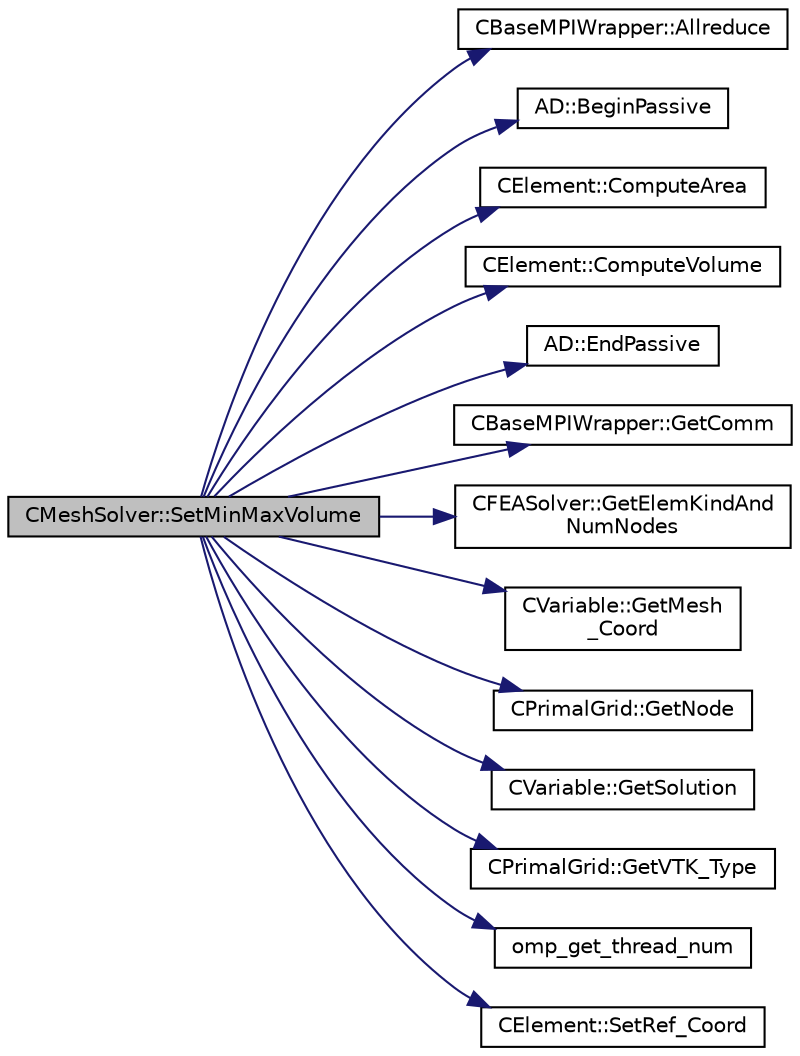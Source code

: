 digraph "CMeshSolver::SetMinMaxVolume"
{
 // LATEX_PDF_SIZE
  edge [fontname="Helvetica",fontsize="10",labelfontname="Helvetica",labelfontsize="10"];
  node [fontname="Helvetica",fontsize="10",shape=record];
  rankdir="LR";
  Node1 [label="CMeshSolver::SetMinMaxVolume",height=0.2,width=0.4,color="black", fillcolor="grey75", style="filled", fontcolor="black",tooltip="Compute the min and max volume of the elements in the domain."];
  Node1 -> Node2 [color="midnightblue",fontsize="10",style="solid",fontname="Helvetica"];
  Node2 [label="CBaseMPIWrapper::Allreduce",height=0.2,width=0.4,color="black", fillcolor="white", style="filled",URL="$classCBaseMPIWrapper.html#a381d4b3738c09d92ee1ae9f89715b541",tooltip=" "];
  Node1 -> Node3 [color="midnightblue",fontsize="10",style="solid",fontname="Helvetica"];
  Node3 [label="AD::BeginPassive",height=0.2,width=0.4,color="black", fillcolor="white", style="filled",URL="$namespaceAD.html#a17303e0b54570243d54732b02655f9a5",tooltip="Start a passive region, i.e. stop recording."];
  Node1 -> Node4 [color="midnightblue",fontsize="10",style="solid",fontname="Helvetica"];
  Node4 [label="CElement::ComputeArea",height=0.2,width=0.4,color="black", fillcolor="white", style="filled",URL="$classCElement.html#af253267554a0e234993747dd5446537a",tooltip="Compute the value of the area of the element."];
  Node1 -> Node5 [color="midnightblue",fontsize="10",style="solid",fontname="Helvetica"];
  Node5 [label="CElement::ComputeVolume",height=0.2,width=0.4,color="black", fillcolor="white", style="filled",URL="$classCElement.html#ae86ec182eb42a61e95f8983a870dfcea",tooltip="Compute the value of the volume of the element."];
  Node1 -> Node6 [color="midnightblue",fontsize="10",style="solid",fontname="Helvetica"];
  Node6 [label="AD::EndPassive",height=0.2,width=0.4,color="black", fillcolor="white", style="filled",URL="$namespaceAD.html#af5a5809a923faf03119828c329bc2db7",tooltip="End a passive region, i.e. start recording if we were recording before."];
  Node1 -> Node7 [color="midnightblue",fontsize="10",style="solid",fontname="Helvetica"];
  Node7 [label="CBaseMPIWrapper::GetComm",height=0.2,width=0.4,color="black", fillcolor="white", style="filled",URL="$classCBaseMPIWrapper.html#a8154391fc3522954802889d81d4ef5da",tooltip=" "];
  Node1 -> Node8 [color="midnightblue",fontsize="10",style="solid",fontname="Helvetica"];
  Node8 [label="CFEASolver::GetElemKindAnd\lNumNodes",height=0.2,width=0.4,color="black", fillcolor="white", style="filled",URL="$classCFEASolver.html#a69ff8e551924f4cfbad103287b4bb8bb",tooltip="Get the element container index and number of nodes of a given VTK type."];
  Node1 -> Node9 [color="midnightblue",fontsize="10",style="solid",fontname="Helvetica"];
  Node9 [label="CVariable::GetMesh\l_Coord",height=0.2,width=0.4,color="black", fillcolor="white", style="filled",URL="$classCVariable.html#afe97b312c0685a1975a41b915f5d327a",tooltip="A virtual member. Get the value of the undeformed coordinates."];
  Node1 -> Node10 [color="midnightblue",fontsize="10",style="solid",fontname="Helvetica"];
  Node10 [label="CPrimalGrid::GetNode",height=0.2,width=0.4,color="black", fillcolor="white", style="filled",URL="$classCPrimalGrid.html#a6353b89f5a8a3948cd475da6152bf077",tooltip="Get the nodes shared by the primal grid element."];
  Node1 -> Node11 [color="midnightblue",fontsize="10",style="solid",fontname="Helvetica"];
  Node11 [label="CVariable::GetSolution",height=0.2,width=0.4,color="black", fillcolor="white", style="filled",URL="$classCVariable.html#a261483e39c23c1de7cb9aea7e917c121",tooltip="Get the solution."];
  Node1 -> Node12 [color="midnightblue",fontsize="10",style="solid",fontname="Helvetica"];
  Node12 [label="CPrimalGrid::GetVTK_Type",height=0.2,width=0.4,color="black", fillcolor="white", style="filled",URL="$classCPrimalGrid.html#ad506ad8f97dd70d71c1ee6f407df4cf5",tooltip="Get VTK type."];
  Node1 -> Node13 [color="midnightblue",fontsize="10",style="solid",fontname="Helvetica"];
  Node13 [label="omp_get_thread_num",height=0.2,width=0.4,color="black", fillcolor="white", style="filled",URL="$omp__structure_8hpp.html#aad63dd7e34961dbbd2e8774e7f6bc2d0",tooltip="Index of current thread, akin to MPI rank."];
  Node1 -> Node14 [color="midnightblue",fontsize="10",style="solid",fontname="Helvetica"];
  Node14 [label="CElement::SetRef_Coord",height=0.2,width=0.4,color="black", fillcolor="white", style="filled",URL="$classCElement.html#a734f0ffdf9fc0d48f6add20fd6cd5cfe",tooltip="Set the value of the coordinate of the nodes in the reference configuration."];
}
